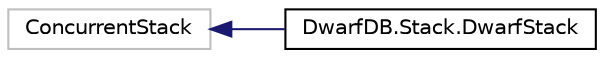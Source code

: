 digraph "Graphical Class Hierarchy"
{
  edge [fontname="Helvetica",fontsize="10",labelfontname="Helvetica",labelfontsize="10"];
  node [fontname="Helvetica",fontsize="10",shape=record];
  rankdir="LR";
  Node1 [label="ConcurrentStack",height=0.2,width=0.4,color="grey75", fillcolor="white", style="filled"];
  Node1 -> Node2 [dir="back",color="midnightblue",fontsize="10",style="solid",fontname="Helvetica"];
  Node2 [label="DwarfDB.Stack.DwarfStack",height=0.2,width=0.4,color="black", fillcolor="white", style="filled",URL="$class_dwarf_d_b_1_1_stack_1_1_dwarf_stack.html",tooltip="A stack for improving an access to dwarf records "];
}
